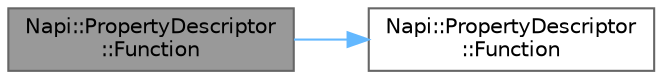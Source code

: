digraph "Napi::PropertyDescriptor::Function"
{
 // LATEX_PDF_SIZE
  bgcolor="transparent";
  edge [fontname=Helvetica,fontsize=10,labelfontname=Helvetica,labelfontsize=10];
  node [fontname=Helvetica,fontsize=10,shape=box,height=0.2,width=0.4];
  rankdir="LR";
  Node1 [id="Node000001",label="Napi::PropertyDescriptor\l::Function",height=0.2,width=0.4,color="gray40", fillcolor="grey60", style="filled", fontcolor="black",tooltip=" "];
  Node1 -> Node2 [id="edge1_Node000001_Node000002",color="steelblue1",style="solid",tooltip=" "];
  Node2 [id="Node000002",label="Napi::PropertyDescriptor\l::Function",height=0.2,width=0.4,color="grey40", fillcolor="white", style="filled",URL="$class_napi_1_1_property_descriptor.html#af906eb3fffc06a7e20f9f89cc91c1516",tooltip=" "];
}
